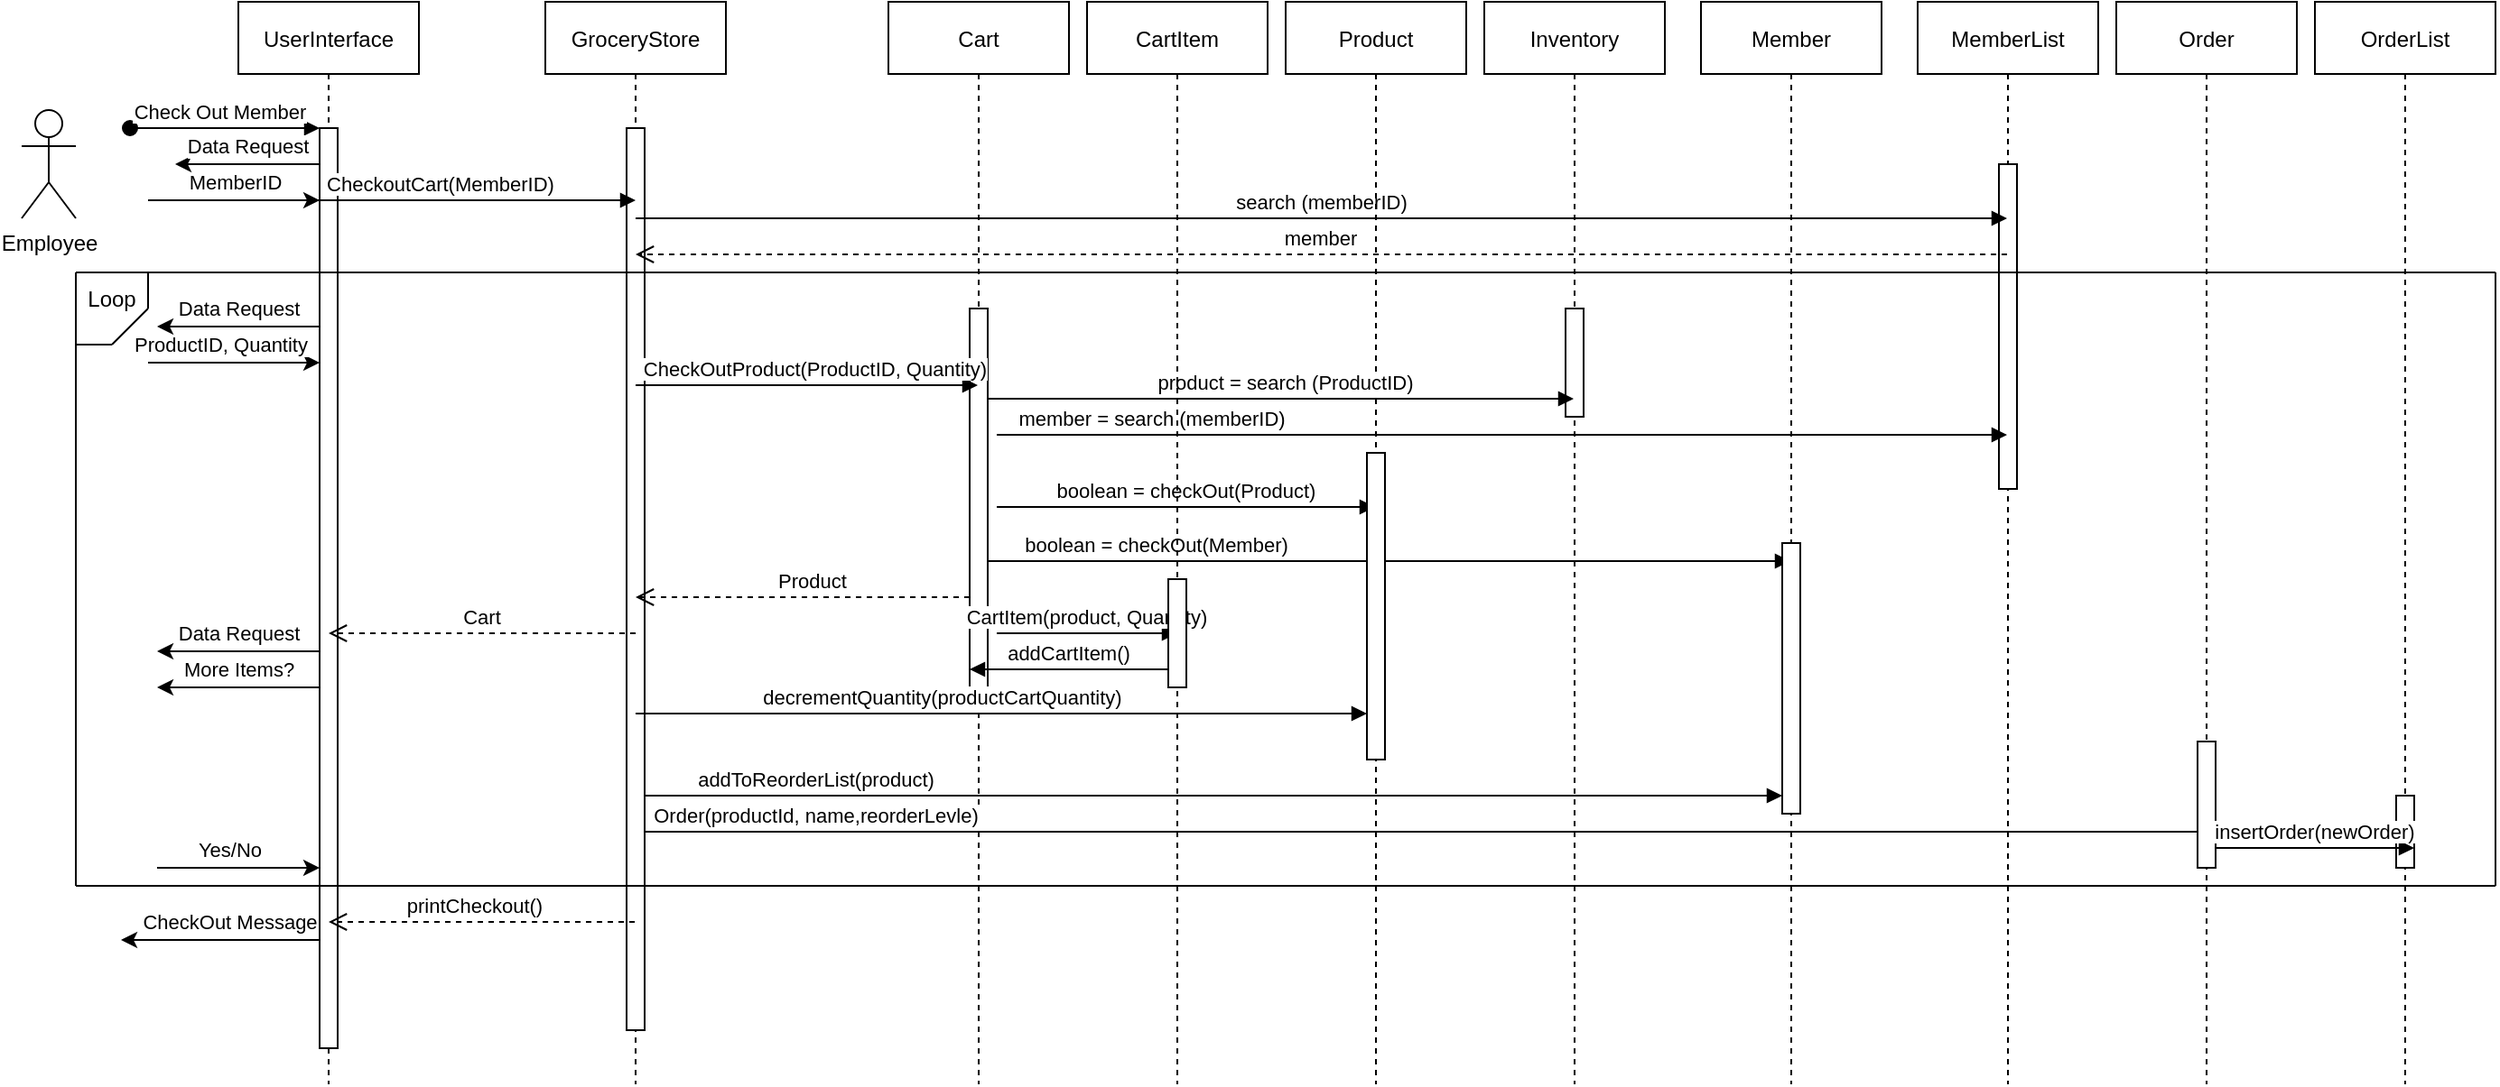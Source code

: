 <mxfile version="15.4.0" type="device"><diagram id="kgpKYQtTHZ0yAKxKKP6v" name="Page-1"><mxGraphModel dx="1888" dy="599" grid="1" gridSize="10" guides="1" tooltips="1" connect="1" arrows="1" fold="1" page="1" pageScale="1" pageWidth="850" pageHeight="1100" math="0" shadow="0"><root><mxCell id="0"/><mxCell id="1" parent="0"/><mxCell id="3nuBFxr9cyL0pnOWT2aG-1" value="UserInterface" style="shape=umlLifeline;perimeter=lifelinePerimeter;container=1;collapsible=0;recursiveResize=0;rounded=0;shadow=0;strokeWidth=1;" parent="1" vertex="1"><mxGeometry x="110" y="80" width="100" height="600" as="geometry"/></mxCell><mxCell id="3nuBFxr9cyL0pnOWT2aG-2" value="" style="points=[];perimeter=orthogonalPerimeter;rounded=0;shadow=0;strokeWidth=1;" parent="3nuBFxr9cyL0pnOWT2aG-1" vertex="1"><mxGeometry x="45" y="70" width="10" height="510" as="geometry"/></mxCell><mxCell id="3nuBFxr9cyL0pnOWT2aG-3" value="Check Out Member" style="verticalAlign=bottom;startArrow=oval;endArrow=block;startSize=8;shadow=0;strokeWidth=1;" parent="3nuBFxr9cyL0pnOWT2aG-1" target="3nuBFxr9cyL0pnOWT2aG-2" edge="1"><mxGeometry x="-0.048" relative="1" as="geometry"><mxPoint x="-60" y="70" as="sourcePoint"/><mxPoint as="offset"/></mxGeometry></mxCell><mxCell id="9fdFapkQpH2N2yp1Vqai-12" value="" style="endArrow=classic;html=1;rounded=0;strokeColor=default;" parent="3nuBFxr9cyL0pnOWT2aG-1" edge="1"><mxGeometry relative="1" as="geometry"><mxPoint x="-50" y="110" as="sourcePoint"/><mxPoint x="45" y="110" as="targetPoint"/></mxGeometry></mxCell><mxCell id="9fdFapkQpH2N2yp1Vqai-13" value="MemberID" style="edgeLabel;resizable=0;html=1;align=center;verticalAlign=middle;" parent="9fdFapkQpH2N2yp1Vqai-12" connectable="0" vertex="1"><mxGeometry relative="1" as="geometry"><mxPoint y="-10" as="offset"/></mxGeometry></mxCell><mxCell id="9fdFapkQpH2N2yp1Vqai-20" value="" style="endArrow=classic;html=1;rounded=0;strokeColor=default;" parent="3nuBFxr9cyL0pnOWT2aG-1" edge="1"><mxGeometry relative="1" as="geometry"><mxPoint x="-50" y="200" as="sourcePoint"/><mxPoint x="45" y="200" as="targetPoint"/><Array as="points"><mxPoint x="-10" y="200"/></Array></mxGeometry></mxCell><mxCell id="9fdFapkQpH2N2yp1Vqai-21" value="ProductID, Quantity" style="edgeLabel;resizable=0;html=1;align=center;verticalAlign=middle;" parent="9fdFapkQpH2N2yp1Vqai-20" connectable="0" vertex="1"><mxGeometry relative="1" as="geometry"><mxPoint x="-8" y="-10" as="offset"/></mxGeometry></mxCell><mxCell id="9fdFapkQpH2N2yp1Vqai-22" value="" style="endArrow=classic;html=1;rounded=0;strokeColor=default;" parent="3nuBFxr9cyL0pnOWT2aG-1" edge="1"><mxGeometry relative="1" as="geometry"><mxPoint x="-25" y="180" as="sourcePoint"/><mxPoint x="-45" y="180" as="targetPoint"/><Array as="points"><mxPoint x="45" y="180"/></Array></mxGeometry></mxCell><mxCell id="9fdFapkQpH2N2yp1Vqai-23" value="Data Request" style="edgeLabel;resizable=0;html=1;align=center;verticalAlign=middle;" parent="9fdFapkQpH2N2yp1Vqai-22" connectable="0" vertex="1"><mxGeometry relative="1" as="geometry"><mxPoint x="-35" y="-10" as="offset"/></mxGeometry></mxCell><mxCell id="pSKavSD4JDA0JS8yOYJI-22" value="" style="endArrow=classic;html=1;rounded=0;strokeColor=default;" parent="3nuBFxr9cyL0pnOWT2aG-1" edge="1"><mxGeometry relative="1" as="geometry"><mxPoint x="-25" y="360" as="sourcePoint"/><mxPoint x="-45" y="360" as="targetPoint"/><Array as="points"><mxPoint x="45" y="360"/></Array></mxGeometry></mxCell><mxCell id="pSKavSD4JDA0JS8yOYJI-23" value="Data Request" style="edgeLabel;resizable=0;html=1;align=center;verticalAlign=middle;" parent="pSKavSD4JDA0JS8yOYJI-22" connectable="0" vertex="1"><mxGeometry relative="1" as="geometry"><mxPoint x="-35" y="-10" as="offset"/></mxGeometry></mxCell><mxCell id="9fdFapkQpH2N2yp1Vqai-10" value="" style="endArrow=classic;html=1;rounded=0;strokeColor=default;" parent="3nuBFxr9cyL0pnOWT2aG-1" edge="1"><mxGeometry relative="1" as="geometry"><mxPoint x="-15" y="90" as="sourcePoint"/><mxPoint x="-35" y="90" as="targetPoint"/><Array as="points"><mxPoint x="45" y="90"/></Array></mxGeometry></mxCell><mxCell id="9fdFapkQpH2N2yp1Vqai-11" value="Data Request" style="edgeLabel;resizable=0;html=1;align=center;verticalAlign=middle;" parent="9fdFapkQpH2N2yp1Vqai-10" connectable="0" vertex="1"><mxGeometry relative="1" as="geometry"><mxPoint x="-30" y="-10" as="offset"/></mxGeometry></mxCell><mxCell id="pSKavSD4JDA0JS8yOYJI-30" value="" style="endArrow=classic;html=1;rounded=0;strokeColor=default;" parent="3nuBFxr9cyL0pnOWT2aG-1" edge="1"><mxGeometry relative="1" as="geometry"><mxPoint x="-25" y="380" as="sourcePoint"/><mxPoint x="-45" y="380" as="targetPoint"/><Array as="points"><mxPoint x="45" y="380"/></Array></mxGeometry></mxCell><mxCell id="pSKavSD4JDA0JS8yOYJI-31" value="More Items?" style="edgeLabel;resizable=0;html=1;align=center;verticalAlign=middle;" parent="pSKavSD4JDA0JS8yOYJI-30" connectable="0" vertex="1"><mxGeometry relative="1" as="geometry"><mxPoint x="-35" y="-10" as="offset"/></mxGeometry></mxCell><mxCell id="pSKavSD4JDA0JS8yOYJI-26" value="" style="endArrow=classic;html=1;rounded=0;strokeColor=default;" parent="3nuBFxr9cyL0pnOWT2aG-1" edge="1"><mxGeometry relative="1" as="geometry"><mxPoint x="-45" y="480" as="sourcePoint"/><mxPoint x="45" y="480" as="targetPoint"/><Array as="points"/></mxGeometry></mxCell><mxCell id="pSKavSD4JDA0JS8yOYJI-27" value="Yes/No" style="edgeLabel;resizable=0;html=1;align=center;verticalAlign=middle;" parent="pSKavSD4JDA0JS8yOYJI-26" connectable="0" vertex="1"><mxGeometry relative="1" as="geometry"><mxPoint x="-5" y="-10" as="offset"/></mxGeometry></mxCell><mxCell id="3nuBFxr9cyL0pnOWT2aG-5" value="GroceryStore" style="shape=umlLifeline;perimeter=lifelinePerimeter;container=1;collapsible=0;recursiveResize=0;rounded=0;shadow=0;strokeWidth=1;" parent="1" vertex="1"><mxGeometry x="280" y="80" width="100" height="600" as="geometry"/></mxCell><mxCell id="3nuBFxr9cyL0pnOWT2aG-6" value="" style="points=[];perimeter=orthogonalPerimeter;rounded=0;shadow=0;strokeWidth=1;" parent="3nuBFxr9cyL0pnOWT2aG-5" vertex="1"><mxGeometry x="45" y="70" width="10" height="500" as="geometry"/></mxCell><mxCell id="3nuBFxr9cyL0pnOWT2aG-8" value="CheckoutCart(MemberID)" style="verticalAlign=bottom;endArrow=block;shadow=0;strokeWidth=1;" parent="3nuBFxr9cyL0pnOWT2aG-5" edge="1"><mxGeometry x="-0.056" relative="1" as="geometry"><mxPoint x="-155" y="110" as="sourcePoint"/><mxPoint x="50" y="110" as="targetPoint"/><Array as="points"><mxPoint x="-85" y="110"/><mxPoint x="35" y="110"/></Array><mxPoint as="offset"/></mxGeometry></mxCell><mxCell id="3nuBFxr9cyL0pnOWT2aG-10" value="Cart" style="verticalAlign=bottom;endArrow=open;dashed=1;endSize=8;shadow=0;strokeWidth=1;" parent="1" edge="1"><mxGeometry relative="1" as="geometry"><mxPoint x="160" y="430" as="targetPoint"/><mxPoint x="330" y="430" as="sourcePoint"/><Array as="points"/><mxPoint as="offset"/></mxGeometry></mxCell><mxCell id="9fdFapkQpH2N2yp1Vqai-1" value="Cart" style="shape=umlLifeline;perimeter=lifelinePerimeter;container=1;collapsible=0;recursiveResize=0;rounded=0;shadow=0;strokeWidth=1;" parent="1" vertex="1"><mxGeometry x="470" y="80" width="100" height="600" as="geometry"/></mxCell><mxCell id="9fdFapkQpH2N2yp1Vqai-2" value="" style="points=[];perimeter=orthogonalPerimeter;rounded=0;shadow=0;strokeWidth=1;" parent="9fdFapkQpH2N2yp1Vqai-1" vertex="1"><mxGeometry x="45" y="170" width="10" height="210" as="geometry"/></mxCell><mxCell id="9fdFapkQpH2N2yp1Vqai-30" value="boolean = checkOut(Member)" style="verticalAlign=bottom;endArrow=block;shadow=0;strokeWidth=1;" parent="9fdFapkQpH2N2yp1Vqai-1" target="9fdFapkQpH2N2yp1Vqai-14" edge="1"><mxGeometry x="-0.58" relative="1" as="geometry"><mxPoint x="55" y="310" as="sourcePoint"/><mxPoint x="155" y="310" as="targetPoint"/><Array as="points"/><mxPoint as="offset"/></mxGeometry></mxCell><mxCell id="Jcp4IwZn3Q0WEWyZBTx1-9" value="CartItem(product, Quantity)" style="verticalAlign=bottom;endArrow=block;shadow=0;strokeWidth=1;" parent="9fdFapkQpH2N2yp1Vqai-1" edge="1"><mxGeometry relative="1" as="geometry"><mxPoint x="60" y="350" as="sourcePoint"/><mxPoint x="160" y="350" as="targetPoint"/><Array as="points"/><mxPoint as="offset"/></mxGeometry></mxCell><mxCell id="9fdFapkQpH2N2yp1Vqai-3" value="Inventory" style="shape=umlLifeline;perimeter=lifelinePerimeter;container=1;collapsible=0;recursiveResize=0;rounded=0;shadow=0;strokeWidth=1;" parent="1" vertex="1"><mxGeometry x="800" y="80" width="100" height="600" as="geometry"/></mxCell><mxCell id="9fdFapkQpH2N2yp1Vqai-4" value="" style="points=[];perimeter=orthogonalPerimeter;rounded=0;shadow=0;strokeWidth=1;" parent="9fdFapkQpH2N2yp1Vqai-3" vertex="1"><mxGeometry x="45" y="170" width="10" height="60" as="geometry"/></mxCell><mxCell id="Jcp4IwZn3Q0WEWyZBTx1-25" value="" style="endArrow=none;html=1;rounded=0;" parent="9fdFapkQpH2N2yp1Vqai-3" edge="1"><mxGeometry width="50" height="50" relative="1" as="geometry"><mxPoint x="-780" y="490" as="sourcePoint"/><mxPoint x="560" y="490" as="targetPoint"/></mxGeometry></mxCell><mxCell id="9fdFapkQpH2N2yp1Vqai-14" value="Member" style="shape=umlLifeline;perimeter=lifelinePerimeter;container=1;collapsible=0;recursiveResize=0;rounded=0;shadow=0;strokeWidth=1;" parent="1" vertex="1"><mxGeometry x="920" y="80" width="100" height="600" as="geometry"/></mxCell><mxCell id="9fdFapkQpH2N2yp1Vqai-15" value="" style="points=[];perimeter=orthogonalPerimeter;rounded=0;shadow=0;strokeWidth=1;" parent="9fdFapkQpH2N2yp1Vqai-14" vertex="1"><mxGeometry x="45" y="300" width="10" height="150" as="geometry"/></mxCell><mxCell id="Jcp4IwZn3Q0WEWyZBTx1-14" value="Order(productId, name,reorderLevle)" style="verticalAlign=bottom;endArrow=block;shadow=0;strokeWidth=1;" parent="9fdFapkQpH2N2yp1Vqai-14" edge="1"><mxGeometry x="-0.782" relative="1" as="geometry"><mxPoint x="-585" y="460" as="sourcePoint"/><mxPoint x="285" y="460" as="targetPoint"/><Array as="points"/><mxPoint as="offset"/></mxGeometry></mxCell><mxCell id="9fdFapkQpH2N2yp1Vqai-16" value="MemberList" style="shape=umlLifeline;perimeter=lifelinePerimeter;container=1;collapsible=0;recursiveResize=0;rounded=0;shadow=0;strokeWidth=1;" parent="1" vertex="1"><mxGeometry x="1040" y="80" width="100" height="600" as="geometry"/></mxCell><mxCell id="9fdFapkQpH2N2yp1Vqai-17" value="" style="points=[];perimeter=orthogonalPerimeter;rounded=0;shadow=0;strokeWidth=1;" parent="9fdFapkQpH2N2yp1Vqai-16" vertex="1"><mxGeometry x="45" y="90" width="10" height="180" as="geometry"/></mxCell><mxCell id="9fdFapkQpH2N2yp1Vqai-18" value="search (memberID)" style="verticalAlign=bottom;endArrow=block;shadow=0;strokeWidth=1;" parent="1" source="3nuBFxr9cyL0pnOWT2aG-5" target="9fdFapkQpH2N2yp1Vqai-16" edge="1"><mxGeometry relative="1" as="geometry"><mxPoint x="370" y="200" as="sourcePoint"/><mxPoint x="520" y="180" as="targetPoint"/><Array as="points"><mxPoint x="460" y="200"/></Array><mxPoint as="offset"/></mxGeometry></mxCell><mxCell id="9fdFapkQpH2N2yp1Vqai-31" value="member = search (memberID)" style="verticalAlign=bottom;endArrow=block;shadow=0;strokeWidth=1;startArrow=none;" parent="1" target="9fdFapkQpH2N2yp1Vqai-16" edge="1"><mxGeometry x="-0.692" relative="1" as="geometry"><mxPoint x="530" y="320" as="sourcePoint"/><mxPoint x="539.5" y="279.5" as="targetPoint"/><Array as="points"/><mxPoint as="offset"/></mxGeometry></mxCell><mxCell id="pSKavSD4JDA0JS8yOYJI-8" value="boolean = checkOut(Product)" style="verticalAlign=bottom;endArrow=block;shadow=0;strokeWidth=1;" parent="1" target="pSKavSD4JDA0JS8yOYJI-9" edge="1"><mxGeometry relative="1" as="geometry"><mxPoint x="530" y="360" as="sourcePoint"/><mxPoint x="690" y="360" as="targetPoint"/><Array as="points"/><mxPoint as="offset"/></mxGeometry></mxCell><mxCell id="pSKavSD4JDA0JS8yOYJI-9" value="Product" style="shape=umlLifeline;perimeter=lifelinePerimeter;container=1;collapsible=0;recursiveResize=0;rounded=0;shadow=0;strokeWidth=1;" parent="1" vertex="1"><mxGeometry x="690" y="80" width="100" height="600" as="geometry"/></mxCell><mxCell id="pSKavSD4JDA0JS8yOYJI-10" value="" style="points=[];perimeter=orthogonalPerimeter;rounded=0;shadow=0;strokeWidth=1;" parent="pSKavSD4JDA0JS8yOYJI-9" vertex="1"><mxGeometry x="45" y="250" width="10" height="170" as="geometry"/></mxCell><mxCell id="Jcp4IwZn3Q0WEWyZBTx1-11" value="addToReorderList(product)" style="verticalAlign=bottom;endArrow=block;shadow=0;strokeWidth=1;" parent="pSKavSD4JDA0JS8yOYJI-9" edge="1"><mxGeometry x="-0.698" relative="1" as="geometry"><mxPoint x="-355" y="440" as="sourcePoint"/><mxPoint x="275" y="440" as="targetPoint"/><Array as="points"/><mxPoint as="offset"/></mxGeometry></mxCell><mxCell id="pSKavSD4JDA0JS8yOYJI-11" value="CheckOutProduct(ProductID, Quantity)" style="verticalAlign=bottom;endArrow=block;shadow=0;strokeWidth=1;" parent="1" source="3nuBFxr9cyL0pnOWT2aG-5" target="9fdFapkQpH2N2yp1Vqai-1" edge="1"><mxGeometry x="0.039" relative="1" as="geometry"><mxPoint x="370" y="293" as="sourcePoint"/><mxPoint x="505" y="292.5" as="targetPoint"/><Array as="points"><mxPoint x="445" y="292.5"/></Array><mxPoint x="1" as="offset"/></mxGeometry></mxCell><mxCell id="pSKavSD4JDA0JS8yOYJI-14" value="product = search (ProductID)" style="verticalAlign=bottom;endArrow=block;shadow=0;strokeWidth=1;startArrow=none;" parent="1" source="9fdFapkQpH2N2yp1Vqai-2" target="9fdFapkQpH2N2yp1Vqai-3" edge="1"><mxGeometry x="0.017" relative="1" as="geometry"><mxPoint x="530" y="300" as="sourcePoint"/><mxPoint x="810" y="300" as="targetPoint"/><Array as="points"><mxPoint x="730" y="300"/><mxPoint x="740" y="300"/></Array><mxPoint as="offset"/></mxGeometry></mxCell><mxCell id="pSKavSD4JDA0JS8yOYJI-17" value="Product" style="verticalAlign=bottom;endArrow=open;dashed=1;endSize=8;shadow=0;strokeWidth=1;" parent="1" target="3nuBFxr9cyL0pnOWT2aG-5" edge="1"><mxGeometry x="-0.062" relative="1" as="geometry"><mxPoint x="370" y="410" as="targetPoint"/><mxPoint x="515" y="410" as="sourcePoint"/><Array as="points"/><mxPoint as="offset"/></mxGeometry></mxCell><mxCell id="pSKavSD4JDA0JS8yOYJI-35" value="printCheckout()" style="verticalAlign=bottom;endArrow=open;dashed=1;endSize=8;shadow=0;strokeWidth=1;" parent="1" source="3nuBFxr9cyL0pnOWT2aG-5" target="3nuBFxr9cyL0pnOWT2aG-1" edge="1"><mxGeometry x="0.046" relative="1" as="geometry"><mxPoint x="160" y="540" as="targetPoint"/><mxPoint x="320" y="571" as="sourcePoint"/><Array as="points"><mxPoint x="300" y="590"/><mxPoint x="280" y="590"/><mxPoint x="210" y="590"/><mxPoint x="190" y="590"/></Array><mxPoint as="offset"/></mxGeometry></mxCell><mxCell id="LEpG_RFkGhg_HliPyFfc-1" value="" style="endArrow=classic;html=1;rounded=0;strokeColor=default;" parent="1" edge="1"><mxGeometry relative="1" as="geometry"><mxPoint x="75" y="600" as="sourcePoint"/><mxPoint x="45" y="600" as="targetPoint"/><Array as="points"><mxPoint x="155" y="600"/></Array></mxGeometry></mxCell><mxCell id="LEpG_RFkGhg_HliPyFfc-2" value="CheckOut Message" style="edgeLabel;resizable=0;html=1;align=center;verticalAlign=middle;" parent="LEpG_RFkGhg_HliPyFfc-1" connectable="0" vertex="1"><mxGeometry relative="1" as="geometry"><mxPoint x="-35" y="-10" as="offset"/></mxGeometry></mxCell><mxCell id="Qgg8d6_t0uje1OgCs4bh-4" value="member" style="verticalAlign=bottom;endArrow=open;dashed=1;endSize=8;shadow=0;strokeWidth=1;" parent="1" source="9fdFapkQpH2N2yp1Vqai-16" edge="1"><mxGeometry relative="1" as="geometry"><mxPoint x="330" y="220" as="targetPoint"/><mxPoint x="570" y="210" as="sourcePoint"/><Array as="points"><mxPoint x="360" y="220"/></Array><mxPoint as="offset"/></mxGeometry></mxCell><mxCell id="Jcp4IwZn3Q0WEWyZBTx1-4" value="CartItem" style="shape=umlLifeline;perimeter=lifelinePerimeter;container=1;collapsible=0;recursiveResize=0;rounded=0;shadow=0;strokeWidth=1;" parent="1" vertex="1"><mxGeometry x="580" y="80" width="100" height="600" as="geometry"/></mxCell><mxCell id="Jcp4IwZn3Q0WEWyZBTx1-5" value="" style="points=[];perimeter=orthogonalPerimeter;rounded=0;shadow=0;strokeWidth=1;" parent="Jcp4IwZn3Q0WEWyZBTx1-4" vertex="1"><mxGeometry x="45" y="320" width="10" height="60" as="geometry"/></mxCell><mxCell id="Jcp4IwZn3Q0WEWyZBTx1-3" value="decrementQuantity(productCartQuantity)" style="verticalAlign=bottom;endArrow=block;shadow=0;strokeWidth=1;" parent="Jcp4IwZn3Q0WEWyZBTx1-4" edge="1"><mxGeometry x="-0.161" relative="1" as="geometry"><mxPoint x="-250" y="394.5" as="sourcePoint"/><mxPoint x="155" y="394.5" as="targetPoint"/><Array as="points"><mxPoint x="-175" y="394.5"/></Array><mxPoint as="offset"/></mxGeometry></mxCell><mxCell id="Jcp4IwZn3Q0WEWyZBTx1-12" value="Order" style="shape=umlLifeline;perimeter=lifelinePerimeter;container=1;collapsible=0;recursiveResize=0;rounded=0;shadow=0;strokeWidth=1;" parent="1" vertex="1"><mxGeometry x="1150" y="80" width="100" height="600" as="geometry"/></mxCell><mxCell id="Jcp4IwZn3Q0WEWyZBTx1-13" value="" style="points=[];perimeter=orthogonalPerimeter;rounded=0;shadow=0;strokeWidth=1;" parent="Jcp4IwZn3Q0WEWyZBTx1-12" vertex="1"><mxGeometry x="45" y="410" width="10" height="70" as="geometry"/></mxCell><mxCell id="Jcp4IwZn3Q0WEWyZBTx1-15" value="OrderList" style="shape=umlLifeline;perimeter=lifelinePerimeter;container=1;collapsible=0;recursiveResize=0;rounded=0;shadow=0;strokeWidth=1;" parent="1" vertex="1"><mxGeometry x="1260" y="80" width="100" height="600" as="geometry"/></mxCell><mxCell id="Jcp4IwZn3Q0WEWyZBTx1-16" value="" style="points=[];perimeter=orthogonalPerimeter;rounded=0;shadow=0;strokeWidth=1;" parent="Jcp4IwZn3Q0WEWyZBTx1-15" vertex="1"><mxGeometry x="45" y="440" width="10" height="40" as="geometry"/></mxCell><mxCell id="Jcp4IwZn3Q0WEWyZBTx1-24" value="" style="endArrow=none;html=1;rounded=0;" parent="Jcp4IwZn3Q0WEWyZBTx1-15" edge="1"><mxGeometry width="50" height="50" relative="1" as="geometry"><mxPoint x="100" y="490" as="sourcePoint"/><mxPoint x="100" y="150" as="targetPoint"/></mxGeometry></mxCell><mxCell id="Jcp4IwZn3Q0WEWyZBTx1-17" value="insertOrder(newOrder)" style="verticalAlign=bottom;endArrow=block;shadow=0;strokeWidth=1;" parent="Jcp4IwZn3Q0WEWyZBTx1-15" edge="1"><mxGeometry relative="1" as="geometry"><mxPoint x="-55" y="469" as="sourcePoint"/><mxPoint x="55" y="469" as="targetPoint"/><Array as="points"/><mxPoint as="offset"/></mxGeometry></mxCell><mxCell id="Jcp4IwZn3Q0WEWyZBTx1-8" value="addCartItem()" style="verticalAlign=bottom;endArrow=block;shadow=0;strokeWidth=1;" parent="1" edge="1"><mxGeometry relative="1" as="geometry"><mxPoint x="625" y="450" as="sourcePoint"/><mxPoint x="515" y="450" as="targetPoint"/><Array as="points"/><mxPoint as="offset"/></mxGeometry></mxCell><mxCell id="Jcp4IwZn3Q0WEWyZBTx1-18" value="" style="endArrow=none;html=1;rounded=0;" parent="1" edge="1"><mxGeometry width="50" height="50" relative="1" as="geometry"><mxPoint x="20" y="570" as="sourcePoint"/><mxPoint x="20" y="230" as="targetPoint"/></mxGeometry></mxCell><mxCell id="Jcp4IwZn3Q0WEWyZBTx1-19" value="" style="endArrow=none;html=1;rounded=0;" parent="1" edge="1"><mxGeometry width="50" height="50" relative="1" as="geometry"><mxPoint x="20" y="230" as="sourcePoint"/><mxPoint x="1360" y="230" as="targetPoint"/></mxGeometry></mxCell><mxCell id="Jcp4IwZn3Q0WEWyZBTx1-21" value="" style="endArrow=none;html=1;rounded=0;" parent="1" edge="1"><mxGeometry width="50" height="50" relative="1" as="geometry"><mxPoint x="60" y="250" as="sourcePoint"/><mxPoint x="60" y="230" as="targetPoint"/></mxGeometry></mxCell><mxCell id="Jcp4IwZn3Q0WEWyZBTx1-22" value="" style="endArrow=none;html=1;rounded=0;" parent="1" edge="1"><mxGeometry width="50" height="50" relative="1" as="geometry"><mxPoint x="40" y="270" as="sourcePoint"/><mxPoint x="20" y="270" as="targetPoint"/></mxGeometry></mxCell><mxCell id="Jcp4IwZn3Q0WEWyZBTx1-23" value="" style="endArrow=none;html=1;rounded=0;" parent="1" edge="1"><mxGeometry width="50" height="50" relative="1" as="geometry"><mxPoint x="60" y="250" as="sourcePoint"/><mxPoint x="50" y="260" as="targetPoint"/><Array as="points"><mxPoint x="50" y="260"/><mxPoint x="40" y="270"/></Array></mxGeometry></mxCell><mxCell id="Jcp4IwZn3Q0WEWyZBTx1-26" value="Loop" style="text;html=1;strokeColor=none;fillColor=none;align=center;verticalAlign=middle;whiteSpace=wrap;rounded=0;" parent="1" vertex="1"><mxGeometry x="10" y="230" width="60" height="30" as="geometry"/></mxCell><mxCell id="bTXfu_2o0KuCgjZktF95-1" value="Employee" style="shape=umlActor;verticalLabelPosition=bottom;verticalAlign=top;html=1;outlineConnect=0;" vertex="1" parent="1"><mxGeometry x="-10" y="140" width="30" height="60" as="geometry"/></mxCell></root></mxGraphModel></diagram></mxfile>